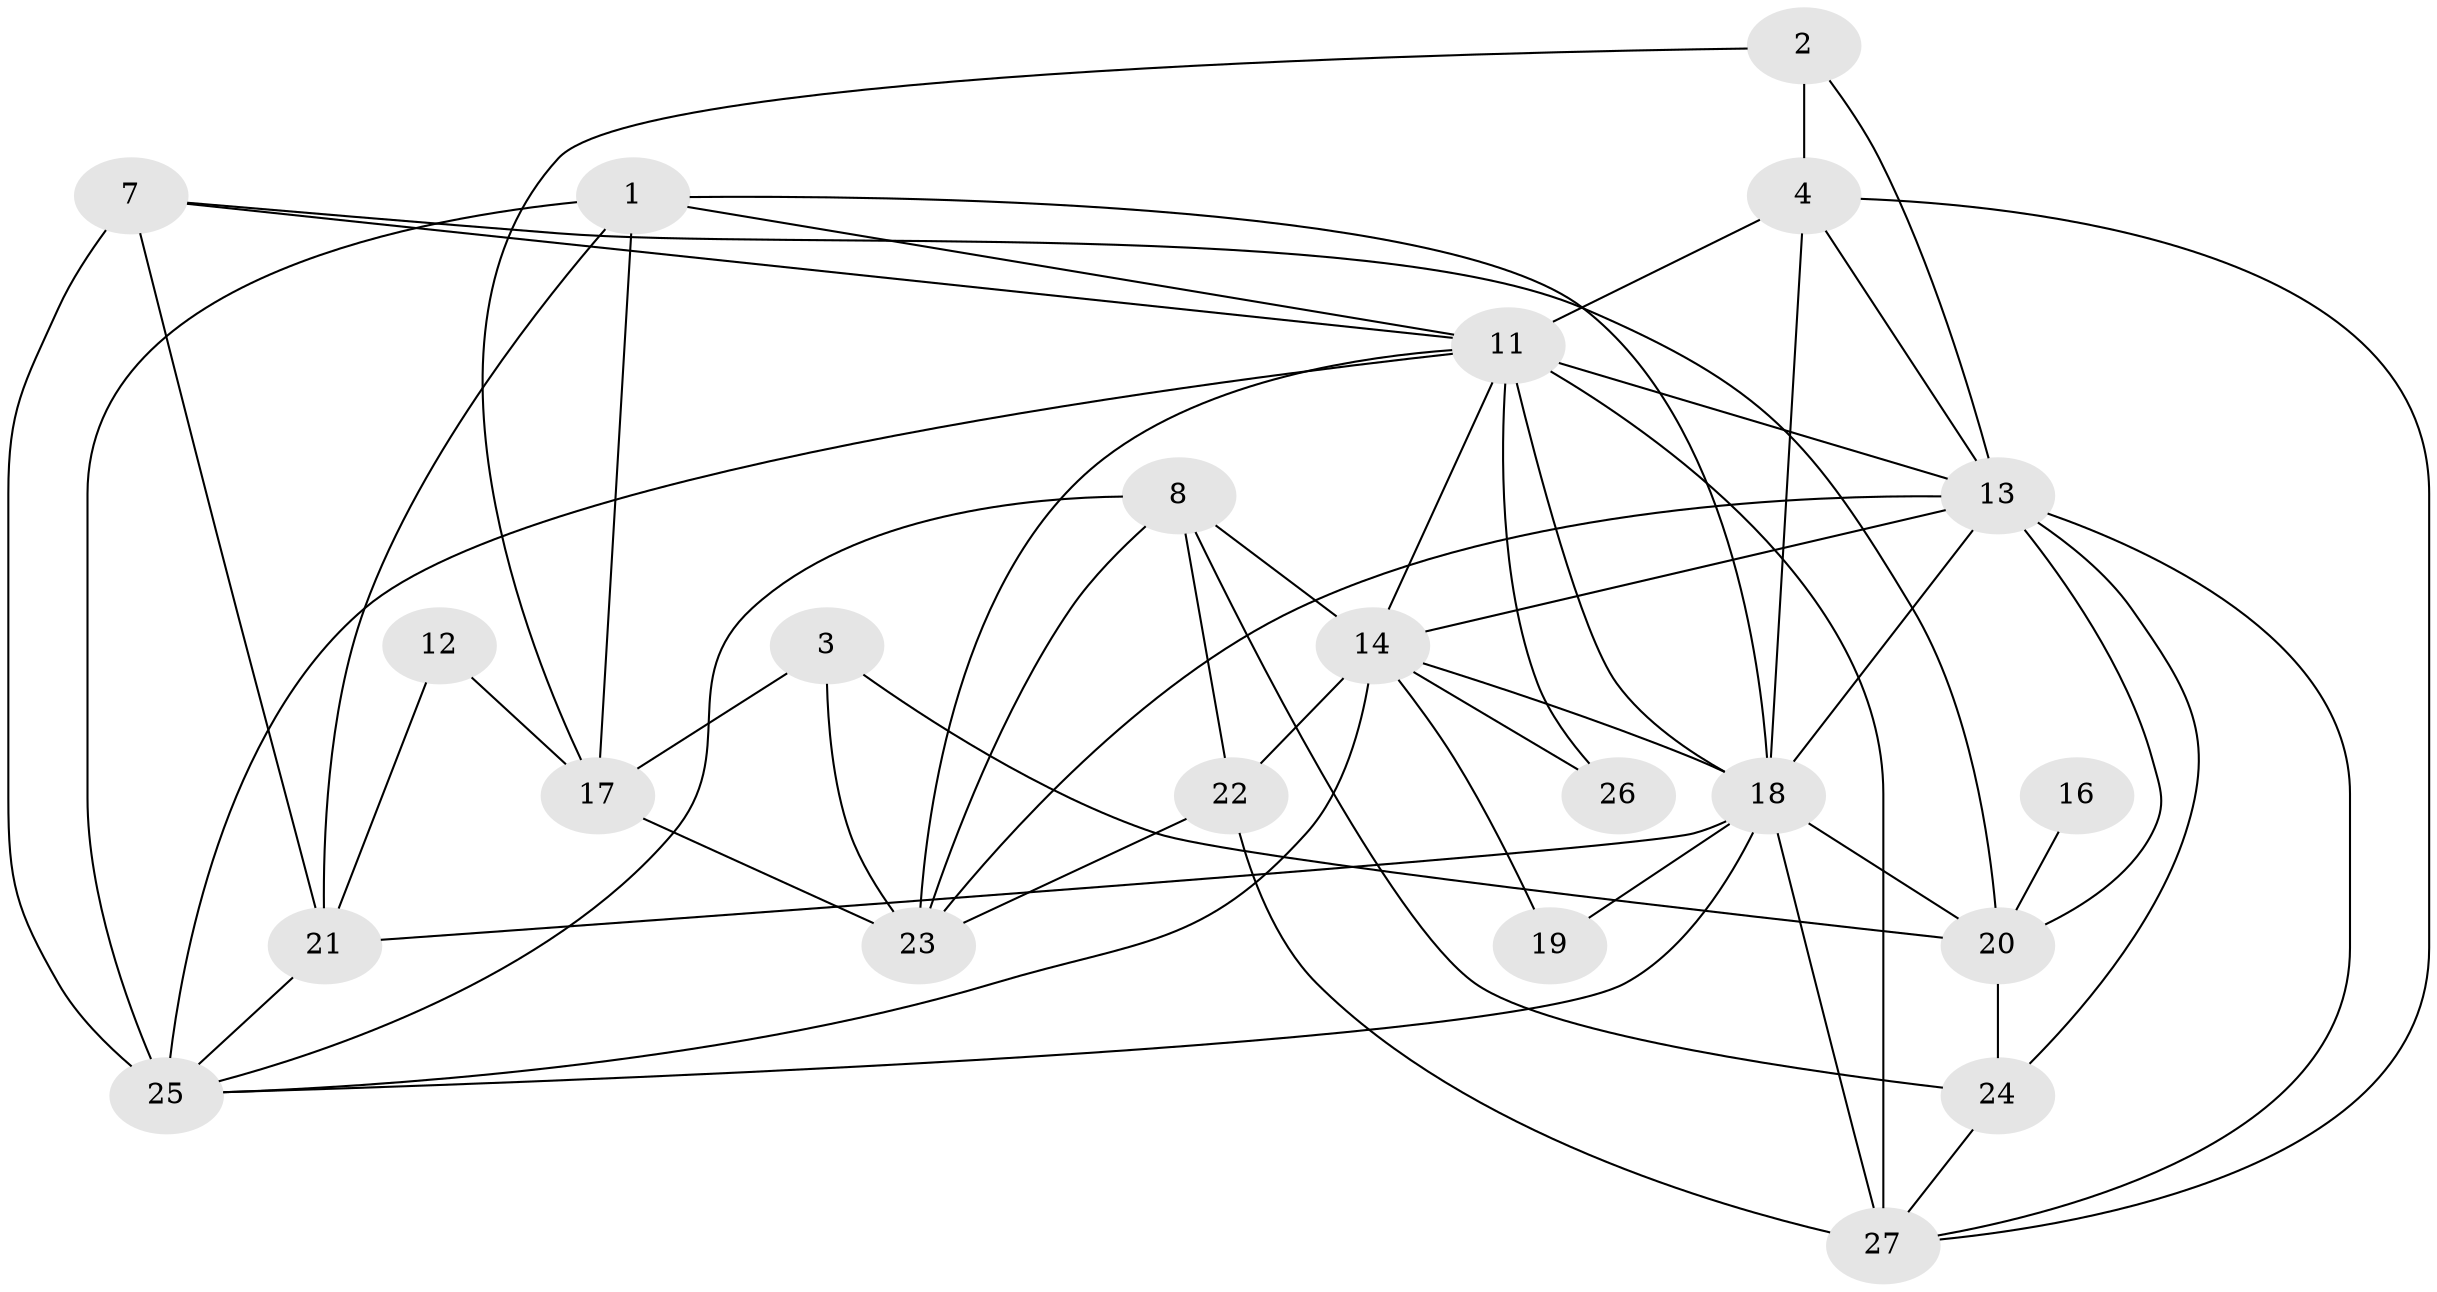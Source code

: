 // original degree distribution, {2: 0.19101123595505617, 3: 0.21348314606741572, 4: 0.24719101123595505, 5: 0.0898876404494382, 1: 0.11235955056179775, 7: 0.033707865168539325, 6: 0.056179775280898875, 0: 0.056179775280898875}
// Generated by graph-tools (version 1.1) at 2025/35/03/04/25 23:35:44]
// undirected, 22 vertices, 56 edges
graph export_dot {
  node [color=gray90,style=filled];
  1;
  2;
  3;
  4;
  7;
  8;
  11;
  12;
  13;
  14;
  16;
  17;
  18;
  19;
  20;
  21;
  22;
  23;
  24;
  25;
  26;
  27;
  1 -- 11 [weight=1.0];
  1 -- 17 [weight=1.0];
  1 -- 18 [weight=1.0];
  1 -- 21 [weight=1.0];
  1 -- 25 [weight=1.0];
  2 -- 4 [weight=2.0];
  2 -- 13 [weight=1.0];
  2 -- 17 [weight=1.0];
  3 -- 17 [weight=1.0];
  3 -- 20 [weight=1.0];
  3 -- 23 [weight=1.0];
  4 -- 11 [weight=3.0];
  4 -- 13 [weight=1.0];
  4 -- 18 [weight=2.0];
  4 -- 27 [weight=1.0];
  7 -- 11 [weight=2.0];
  7 -- 20 [weight=1.0];
  7 -- 21 [weight=1.0];
  7 -- 25 [weight=2.0];
  8 -- 14 [weight=1.0];
  8 -- 22 [weight=1.0];
  8 -- 23 [weight=1.0];
  8 -- 24 [weight=1.0];
  8 -- 25 [weight=1.0];
  11 -- 13 [weight=1.0];
  11 -- 14 [weight=1.0];
  11 -- 18 [weight=3.0];
  11 -- 23 [weight=1.0];
  11 -- 25 [weight=4.0];
  11 -- 26 [weight=1.0];
  11 -- 27 [weight=3.0];
  12 -- 17 [weight=1.0];
  12 -- 21 [weight=1.0];
  13 -- 14 [weight=2.0];
  13 -- 18 [weight=1.0];
  13 -- 20 [weight=1.0];
  13 -- 23 [weight=2.0];
  13 -- 24 [weight=1.0];
  13 -- 27 [weight=1.0];
  14 -- 18 [weight=1.0];
  14 -- 19 [weight=1.0];
  14 -- 22 [weight=1.0];
  14 -- 25 [weight=1.0];
  14 -- 26 [weight=1.0];
  16 -- 20 [weight=1.0];
  17 -- 23 [weight=2.0];
  18 -- 19 [weight=1.0];
  18 -- 20 [weight=1.0];
  18 -- 21 [weight=1.0];
  18 -- 25 [weight=1.0];
  18 -- 27 [weight=1.0];
  20 -- 24 [weight=2.0];
  21 -- 25 [weight=1.0];
  22 -- 23 [weight=1.0];
  22 -- 27 [weight=1.0];
  24 -- 27 [weight=1.0];
}
